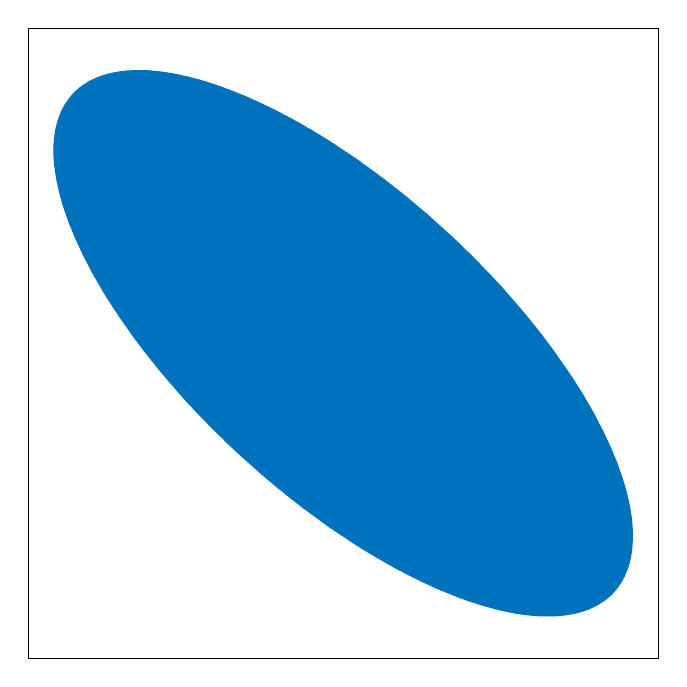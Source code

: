 % This file was created by matlab2tikz.
%
\definecolor{mycolor1}{rgb}{0.0,0.447,0.741}%
%
\begin{tikzpicture}
\footnotesize

\begin{axis}[%
width=8cm,
height=8cm,
at={(0in,0in)},
scale only axis,
xmin=0.911,
xmax=3.089,
xtick={\empty},
ymin=-0.633,
ymax=2.634,
ytick={\empty},
axis background/.style={fill=white}
]

\addplot[area legend, draw=mycolor1, fill=mycolor1, forget plot]
table[row sep=crcr] {%
x	y\\
1.15	2.377\\
1.151	2.377\\
1.154	2.379\\
1.155	2.38\\
1.156	2.381\\
1.165	2.385\\
1.167	2.386\\
1.168	2.387\\
1.169	2.388\\
1.171	2.388\\
1.172	2.389\\
1.174	2.389\\
1.175	2.39\\
1.176	2.391\\
1.178	2.391\\
1.179	2.392\\
1.182	2.393\\
1.183	2.394\\
1.185	2.394\\
1.186	2.395\\
1.188	2.396\\
1.189	2.396\\
1.19	2.397\\
1.192	2.397\\
1.194	2.398\\
1.195	2.398\\
1.196	2.399\\
1.202	2.401\\
1.204	2.401\\
1.206	2.402\\
1.207	2.402\\
1.21	2.403\\
1.212	2.404\\
1.213	2.404\\
1.215	2.405\\
1.218	2.405\\
1.22	2.406\\
1.223	2.406\\
1.226	2.407\\
1.228	2.408\\
1.23	2.408\\
1.232	2.408\\
1.233	2.409\\
1.237	2.409\\
1.238	2.41\\
1.24	2.41\\
1.242	2.41\\
1.247	2.411\\
1.249	2.411\\
1.251	2.412\\
1.253	2.412\\
1.255	2.412\\
1.257	2.412\\
1.259	2.413\\
1.261	2.413\\
1.262	2.413\\
1.264	2.413\\
1.266	2.413\\
1.268	2.413\\
1.27	2.413\\
1.272	2.414\\
1.274	2.414\\
1.283	2.414\\
1.285	2.414\\
1.287	2.414\\
1.298	2.414\\
1.301	2.414\\
1.303	2.414\\
1.308	2.414\\
1.315	2.414\\
1.327	2.413\\
1.33	2.412\\
1.332	2.412\\
1.335	2.412\\
1.338	2.412\\
1.343	2.411\\
1.354	2.409\\
1.357	2.409\\
1.36	2.408\\
1.363	2.408\\
1.369	2.407\\
1.372	2.406\\
1.375	2.406\\
1.378	2.405\\
1.381	2.404\\
1.385	2.404\\
1.388	2.403\\
1.395	2.401\\
1.398	2.401\\
1.401	2.4\\
1.405	2.399\\
1.408	2.398\\
1.412	2.397\\
1.419	2.395\\
1.423	2.394\\
1.427	2.393\\
1.434	2.39\\
1.438	2.389\\
1.446	2.386\\
1.45	2.385\\
1.454	2.384\\
1.463	2.381\\
1.467	2.379\\
1.471	2.377\\
1.476	2.376\\
1.48	2.374\\
1.485	2.372\\
1.489	2.37\\
1.494	2.369\\
1.499	2.366\\
1.504	2.365\\
1.508	2.362\\
1.514	2.36\\
1.524	2.356\\
1.529	2.353\\
1.534	2.351\\
1.545	2.345\\
1.556	2.34\\
1.562	2.337\\
1.568	2.334\\
1.574	2.331\\
1.58	2.328\\
1.586	2.324\\
1.592	2.321\\
1.598	2.317\\
1.605	2.314\\
1.611	2.31\\
1.618	2.306\\
1.624	2.302\\
1.631	2.298\\
1.638	2.294\\
1.645	2.29\\
1.652	2.285\\
1.66	2.281\\
1.667	2.276\\
1.675	2.271\\
1.682	2.266\\
1.69	2.261\\
1.698	2.255\\
1.706	2.25\\
1.714	2.244\\
1.723	2.238\\
1.731	2.232\\
1.74	2.226\\
1.748	2.219\\
1.757	2.213\\
1.766	2.206\\
1.776	2.199\\
1.785	2.192\\
1.794	2.184\\
1.804	2.177\\
1.814	2.169\\
1.824	2.161\\
1.834	2.152\\
1.844	2.144\\
1.855	2.135\\
1.865	2.126\\
1.876	2.116\\
1.887	2.107\\
1.898	2.097\\
1.909	2.087\\
1.921	2.076\\
1.932	2.066\\
1.944	2.055\\
1.956	2.043\\
1.968	2.032\\
1.98	2.02\\
1.992	2.007\\
2.005	1.995\\
2.018	1.982\\
2.031	1.969\\
2.044	1.956\\
2.057	1.942\\
2.07	1.927\\
2.083	1.913\\
2.097	1.898\\
2.111	1.883\\
2.125	1.867\\
2.139	1.852\\
2.153	1.835\\
2.167	1.819\\
2.181	1.802\\
2.196	1.785\\
2.21	1.768\\
2.225	1.75\\
2.239	1.732\\
2.254	1.713\\
2.269	1.694\\
2.284	1.675\\
2.299	1.656\\
2.313	1.636\\
2.328	1.616\\
2.343	1.596\\
2.358	1.575\\
2.373	1.555\\
2.388	1.534\\
2.403	1.513\\
2.417	1.491\\
2.432	1.47\\
2.447	1.448\\
2.462	1.426\\
2.476	1.403\\
2.49	1.381\\
2.505	1.359\\
2.519	1.336\\
2.533	1.314\\
2.547	1.291\\
2.574	1.245\\
2.587	1.222\\
2.6	1.2\\
2.613	1.177\\
2.626	1.154\\
2.639	1.131\\
2.651	1.108\\
2.663	1.086\\
2.675	1.063\\
2.687	1.04\\
2.698	1.018\\
2.709	0.996\\
2.72	0.974\\
2.731	0.952\\
2.741	0.93\\
2.751	0.908\\
2.761	0.887\\
2.771	0.866\\
2.78	0.845\\
2.79	0.824\\
2.799	0.803\\
2.807	0.783\\
2.816	0.763\\
2.824	0.743\\
2.832	0.724\\
2.839	0.704\\
2.847	0.685\\
2.854	0.666\\
2.861	0.648\\
2.868	0.63\\
2.874	0.612\\
2.88	0.594\\
2.886	0.577\\
2.892	0.559\\
2.898	0.543\\
2.903	0.526\\
2.908	0.51\\
2.913	0.494\\
2.918	0.478\\
2.923	0.463\\
2.927	0.448\\
2.931	0.433\\
2.935	0.418\\
2.939	0.404\\
2.943	0.39\\
2.947	0.376\\
2.95	0.362\\
2.953	0.349\\
2.956	0.336\\
2.959	0.323\\
2.962	0.311\\
2.965	0.298\\
2.967	0.286\\
2.97	0.275\\
2.972	0.263\\
2.974	0.252\\
2.976	0.24\\
2.978	0.23\\
2.98	0.219\\
2.982	0.208\\
2.983	0.198\\
2.985	0.188\\
2.986	0.178\\
2.988	0.169\\
2.989	0.159\\
2.99	0.15\\
2.991	0.141\\
2.992	0.132\\
2.993	0.123\\
2.994	0.114\\
2.995	0.106\\
2.996	0.098\\
2.996	0.09\\
2.997	0.082\\
2.998	0.074\\
2.998	0.066\\
2.998	0.059\\
2.999	0.051\\
2.999	0.044\\
2.999	0.037\\
3.0	0.03\\
3.0	0.023\\
3.0	0.017\\
3.0	0.01\\
3	0.004\\
3	-0.009\\
3.0	-0.021\\
3.0	-0.026\\
2.999	-0.032\\
2.999	-0.038\\
2.999	-0.043\\
2.998	-0.054\\
2.998	-0.059\\
2.998	-0.065\\
2.997	-0.07\\
2.997	-0.075\\
2.997	-0.079\\
2.996	-0.084\\
2.995	-0.094\\
2.994	-0.103\\
2.994	-0.107\\
2.993	-0.111\\
2.992	-0.12\\
2.991	-0.124\\
2.99	-0.128\\
2.99	-0.132\\
2.989	-0.14\\
2.988	-0.143\\
2.987	-0.147\\
2.986	-0.154\\
2.985	-0.158\\
2.984	-0.161\\
2.983	-0.168\\
2.982	-0.172\\
2.981	-0.175\\
2.98	-0.178\\
2.979	-0.181\\
2.978	-0.187\\
2.977	-0.19\\
2.976	-0.193\\
2.975	-0.196\\
2.974	-0.199\\
2.974	-0.202\\
2.973	-0.205\\
2.972	-0.208\\
2.971	-0.21\\
2.97	-0.213\\
2.969	-0.216\\
2.968	-0.218\\
2.967	-0.221\\
2.966	-0.224\\
2.964	-0.231\\
2.963	-0.234\\
2.962	-0.236\\
2.961	-0.238\\
2.96	-0.24\\
2.959	-0.243\\
2.958	-0.245\\
2.956	-0.249\\
2.955	-0.252\\
2.952	-0.258\\
2.951	-0.26\\
2.947	-0.268\\
2.943	-0.276\\
2.942	-0.278\\
2.941	-0.279\\
2.938	-0.285\\
2.937	-0.286\\
2.936	-0.288\\
2.934	-0.291\\
2.933	-0.293\\
2.932	-0.295\\
2.931	-0.296\\
2.93	-0.298\\
2.929	-0.3\\
2.928	-0.301\\
2.927	-0.303\\
2.925	-0.304\\
2.925	-0.306\\
2.923	-0.307\\
2.922	-0.309\\
2.921	-0.31\\
2.92	-0.312\\
2.919	-0.313\\
2.918	-0.315\\
2.917	-0.316\\
2.916	-0.317\\
2.914	-0.32\\
2.912	-0.323\\
2.911	-0.324\\
2.906	-0.329\\
2.904	-0.332\\
2.903	-0.333\\
2.901	-0.335\\
2.9	-0.336\\
2.898	-0.338\\
2.896	-0.34\\
2.895	-0.341\\
2.893	-0.343\\
2.892	-0.344\\
2.889	-0.346\\
2.888	-0.347\\
2.887	-0.349\\
2.886	-0.35\\
2.885	-0.351\\
2.884	-0.352\\
2.883	-0.353\\
2.881	-0.354\\
2.88	-0.355\\
2.878	-0.357\\
2.877	-0.358\\
2.876	-0.359\\
2.874	-0.36\\
2.873	-0.36\\
2.872	-0.361\\
2.871	-0.362\\
2.865	-0.367\\
2.864	-0.368\\
2.861	-0.369\\
2.859	-0.371\\
2.857	-0.372\\
2.856	-0.373\\
2.855	-0.374\\
2.854	-0.374\\
2.853	-0.375\\
2.851	-0.376\\
2.85	-0.377\\
2.849	-0.378\\
2.846	-0.379\\
2.845	-0.38\\
2.844	-0.381\\
2.834	-0.386\\
2.833	-0.386\\
2.832	-0.387\\
2.83	-0.388\\
2.829	-0.388\\
2.828	-0.389\\
2.826	-0.39\\
2.825	-0.39\\
2.824	-0.391\\
2.822	-0.391\\
2.821	-0.392\\
2.818	-0.393\\
2.817	-0.394\\
2.815	-0.394\\
2.814	-0.395\\
2.812	-0.396\\
2.811	-0.396\\
2.809	-0.397\\
2.808	-0.397\\
2.807	-0.398\\
2.805	-0.398\\
2.804	-0.399\\
2.798	-0.401\\
2.796	-0.401\\
2.795	-0.402\\
2.793	-0.402\\
2.79	-0.403\\
2.788	-0.404\\
2.787	-0.404\\
2.785	-0.405\\
2.782	-0.405\\
2.78	-0.406\\
2.777	-0.406\\
2.774	-0.407\\
2.772	-0.408\\
2.77	-0.408\\
2.768	-0.408\\
2.767	-0.409\\
2.763	-0.409\\
2.762	-0.41\\
2.76	-0.41\\
2.758	-0.41\\
2.753	-0.411\\
2.751	-0.411\\
2.749	-0.412\\
2.747	-0.412\\
2.745	-0.412\\
2.743	-0.412\\
2.741	-0.412\\
2.739	-0.413\\
2.737	-0.413\\
2.736	-0.413\\
2.734	-0.413\\
2.732	-0.413\\
2.73	-0.413\\
2.728	-0.414\\
2.725	-0.414\\
2.717	-0.414\\
2.715	-0.414\\
2.713	-0.414\\
2.702	-0.414\\
2.699	-0.414\\
2.697	-0.414\\
2.692	-0.414\\
2.685	-0.414\\
2.673	-0.413\\
2.67	-0.412\\
2.668	-0.412\\
2.665	-0.412\\
2.662	-0.411\\
2.657	-0.411\\
2.646	-0.409\\
2.643	-0.409\\
2.64	-0.408\\
2.637	-0.408\\
2.631	-0.407\\
2.628	-0.406\\
2.625	-0.406\\
2.622	-0.405\\
2.619	-0.404\\
2.615	-0.404\\
2.612	-0.403\\
2.605	-0.401\\
2.602	-0.401\\
2.599	-0.4\\
2.595	-0.399\\
2.592	-0.398\\
2.588	-0.397\\
2.581	-0.395\\
2.577	-0.394\\
2.573	-0.393\\
2.566	-0.39\\
2.562	-0.389\\
2.554	-0.387\\
2.55	-0.385\\
2.546	-0.384\\
2.537	-0.381\\
2.533	-0.379\\
2.529	-0.378\\
2.524	-0.376\\
2.52	-0.374\\
2.515	-0.372\\
2.511	-0.37\\
2.506	-0.368\\
2.501	-0.366\\
2.496	-0.364\\
2.491	-0.362\\
2.486	-0.36\\
2.476	-0.356\\
2.471	-0.353\\
2.466	-0.351\\
2.455	-0.345\\
2.444	-0.34\\
2.438	-0.337\\
2.432	-0.334\\
2.426	-0.331\\
2.42	-0.328\\
2.414	-0.324\\
2.408	-0.321\\
2.402	-0.318\\
2.395	-0.314\\
2.389	-0.31\\
2.382	-0.306\\
2.376	-0.302\\
2.369	-0.298\\
2.362	-0.294\\
2.355	-0.29\\
2.348	-0.285\\
2.34	-0.281\\
2.333	-0.276\\
2.325	-0.271\\
2.318	-0.266\\
2.31	-0.261\\
2.302	-0.255\\
2.294	-0.25\\
2.286	-0.244\\
2.277	-0.238\\
2.269	-0.232\\
2.26	-0.226\\
2.252	-0.219\\
2.243	-0.213\\
2.234	-0.206\\
2.224	-0.199\\
2.215	-0.192\\
2.206	-0.184\\
2.196	-0.177\\
2.186	-0.169\\
2.176	-0.161\\
2.166	-0.152\\
2.156	-0.144\\
2.146	-0.135\\
2.135	-0.126\\
2.124	-0.116\\
2.113	-0.107\\
2.102	-0.097\\
2.091	-0.087\\
2.079	-0.076\\
2.068	-0.066\\
2.056	-0.055\\
2.044	-0.043\\
2.032	-0.032\\
2.02	-0.02\\
2.008	-0.007\\
1.995	0.005\\
1.982	0.018\\
1.969	0.031\\
1.956	0.044\\
1.943	0.058\\
1.93	0.072\\
1.917	0.087\\
1.903	0.102\\
1.889	0.117\\
1.875	0.133\\
1.861	0.148\\
1.847	0.165\\
1.833	0.181\\
1.819	0.198\\
1.804	0.215\\
1.79	0.233\\
1.775	0.25\\
1.761	0.268\\
1.746	0.287\\
1.731	0.306\\
1.716	0.325\\
1.702	0.344\\
1.687	0.364\\
1.672	0.384\\
1.657	0.404\\
1.642	0.424\\
1.627	0.445\\
1.612	0.466\\
1.597	0.487\\
1.583	0.509\\
1.568	0.53\\
1.553	0.552\\
1.538	0.574\\
1.524	0.597\\
1.51	0.619\\
1.495	0.641\\
1.481	0.664\\
1.467	0.686\\
1.453	0.709\\
1.426	0.755\\
1.413	0.778\\
1.4	0.8\\
1.387	0.823\\
1.374	0.846\\
1.361	0.869\\
1.349	0.892\\
1.337	0.914\\
1.325	0.937\\
1.313	0.96\\
1.302	0.982\\
1.291	1.004\\
1.28	1.026\\
1.269	1.048\\
1.259	1.07\\
1.249	1.092\\
1.239	1.113\\
1.229	1.134\\
1.22	1.155\\
1.21	1.176\\
1.201	1.197\\
1.193	1.217\\
1.184	1.237\\
1.176	1.257\\
1.168	1.276\\
1.161	1.296\\
1.153	1.315\\
1.146	1.334\\
1.139	1.352\\
1.132	1.37\\
1.126	1.388\\
1.12	1.406\\
1.114	1.423\\
1.108	1.44\\
1.102	1.457\\
1.097	1.474\\
1.092	1.49\\
1.087	1.506\\
1.082	1.522\\
1.077	1.537\\
1.073	1.552\\
1.069	1.567\\
1.065	1.582\\
1.061	1.596\\
1.057	1.61\\
1.053	1.624\\
1.05	1.638\\
1.047	1.651\\
1.044	1.664\\
1.041	1.677\\
1.038	1.689\\
1.035	1.702\\
1.033	1.714\\
1.03	1.725\\
1.028	1.737\\
1.026	1.748\\
1.024	1.76\\
1.022	1.77\\
1.02	1.781\\
1.018	1.792\\
1.017	1.802\\
1.015	1.812\\
1.014	1.822\\
1.012	1.831\\
1.011	1.841\\
1.01	1.85\\
1.009	1.859\\
1.008	1.868\\
1.007	1.877\\
1.006	1.886\\
1.005	1.894\\
1.004	1.902\\
1.004	1.91\\
1.003	1.918\\
1.002	1.926\\
1.002	1.934\\
1.002	1.941\\
1.001	1.949\\
1.001	1.956\\
1.001	1.963\\
1.0	1.97\\
1.0	1.977\\
1.0	1.983\\
1.0	1.99\\
1	1.996\\
1	2.009\\
1.0	2.021\\
1.0	2.026\\
1.0	2.032\\
1.001	2.038\\
1.001	2.043\\
1.002	2.054\\
1.002	2.059\\
1.002	2.064\\
1.003	2.07\\
1.003	2.075\\
1.003	2.079\\
1.004	2.084\\
1.005	2.094\\
1.006	2.103\\
1.006	2.107\\
1.007	2.111\\
1.008	2.12\\
1.009	2.124\\
1.01	2.128\\
1.01	2.132\\
1.012	2.14\\
1.012	2.143\\
1.013	2.147\\
1.014	2.154\\
1.015	2.158\\
1.016	2.161\\
1.017	2.168\\
1.018	2.171\\
1.019	2.175\\
1.02	2.178\\
1.021	2.181\\
1.022	2.187\\
1.023	2.19\\
1.024	2.193\\
1.025	2.196\\
1.026	2.199\\
1.026	2.202\\
1.027	2.205\\
1.028	2.208\\
1.029	2.211\\
1.03	2.213\\
1.031	2.216\\
1.032	2.219\\
1.033	2.221\\
1.034	2.224\\
1.036	2.231\\
1.037	2.233\\
1.038	2.236\\
1.039	2.238\\
1.04	2.24\\
1.041	2.243\\
1.042	2.245\\
1.044	2.249\\
1.045	2.252\\
1.048	2.258\\
1.049	2.26\\
1.053	2.268\\
1.057	2.276\\
1.058	2.277\\
1.059	2.279\\
1.062	2.285\\
1.063	2.286\\
1.064	2.288\\
1.066	2.292\\
1.067	2.293\\
1.068	2.295\\
1.069	2.296\\
1.07	2.298\\
1.071	2.3\\
1.072	2.301\\
1.073	2.303\\
1.075	2.304\\
1.075	2.306\\
1.077	2.307\\
1.078	2.309\\
1.079	2.31\\
1.08	2.312\\
1.081	2.313\\
1.082	2.314\\
1.083	2.316\\
1.084	2.317\\
1.086	2.32\\
1.088	2.323\\
1.089	2.324\\
1.094	2.329\\
1.096	2.332\\
1.097	2.333\\
1.099	2.335\\
1.1	2.336\\
1.101	2.337\\
1.104	2.34\\
1.105	2.341\\
1.107	2.343\\
1.108	2.344\\
1.111	2.346\\
1.112	2.348\\
1.113	2.349\\
1.114	2.35\\
1.115	2.351\\
1.116	2.352\\
1.117	2.353\\
1.119	2.354\\
1.12	2.355\\
1.122	2.357\\
1.123	2.358\\
1.124	2.359\\
1.126	2.36\\
1.127	2.361\\
1.128	2.361\\
1.129	2.362\\
1.135	2.367\\
1.136	2.368\\
1.139	2.369\\
1.141	2.371\\
1.143	2.372\\
1.144	2.373\\
1.145	2.374\\
1.146	2.374\\
1.147	2.375\\
1.149	2.376\\
1.15	2.377\\
}--cycle;
\end{axis}
\end{tikzpicture}%
